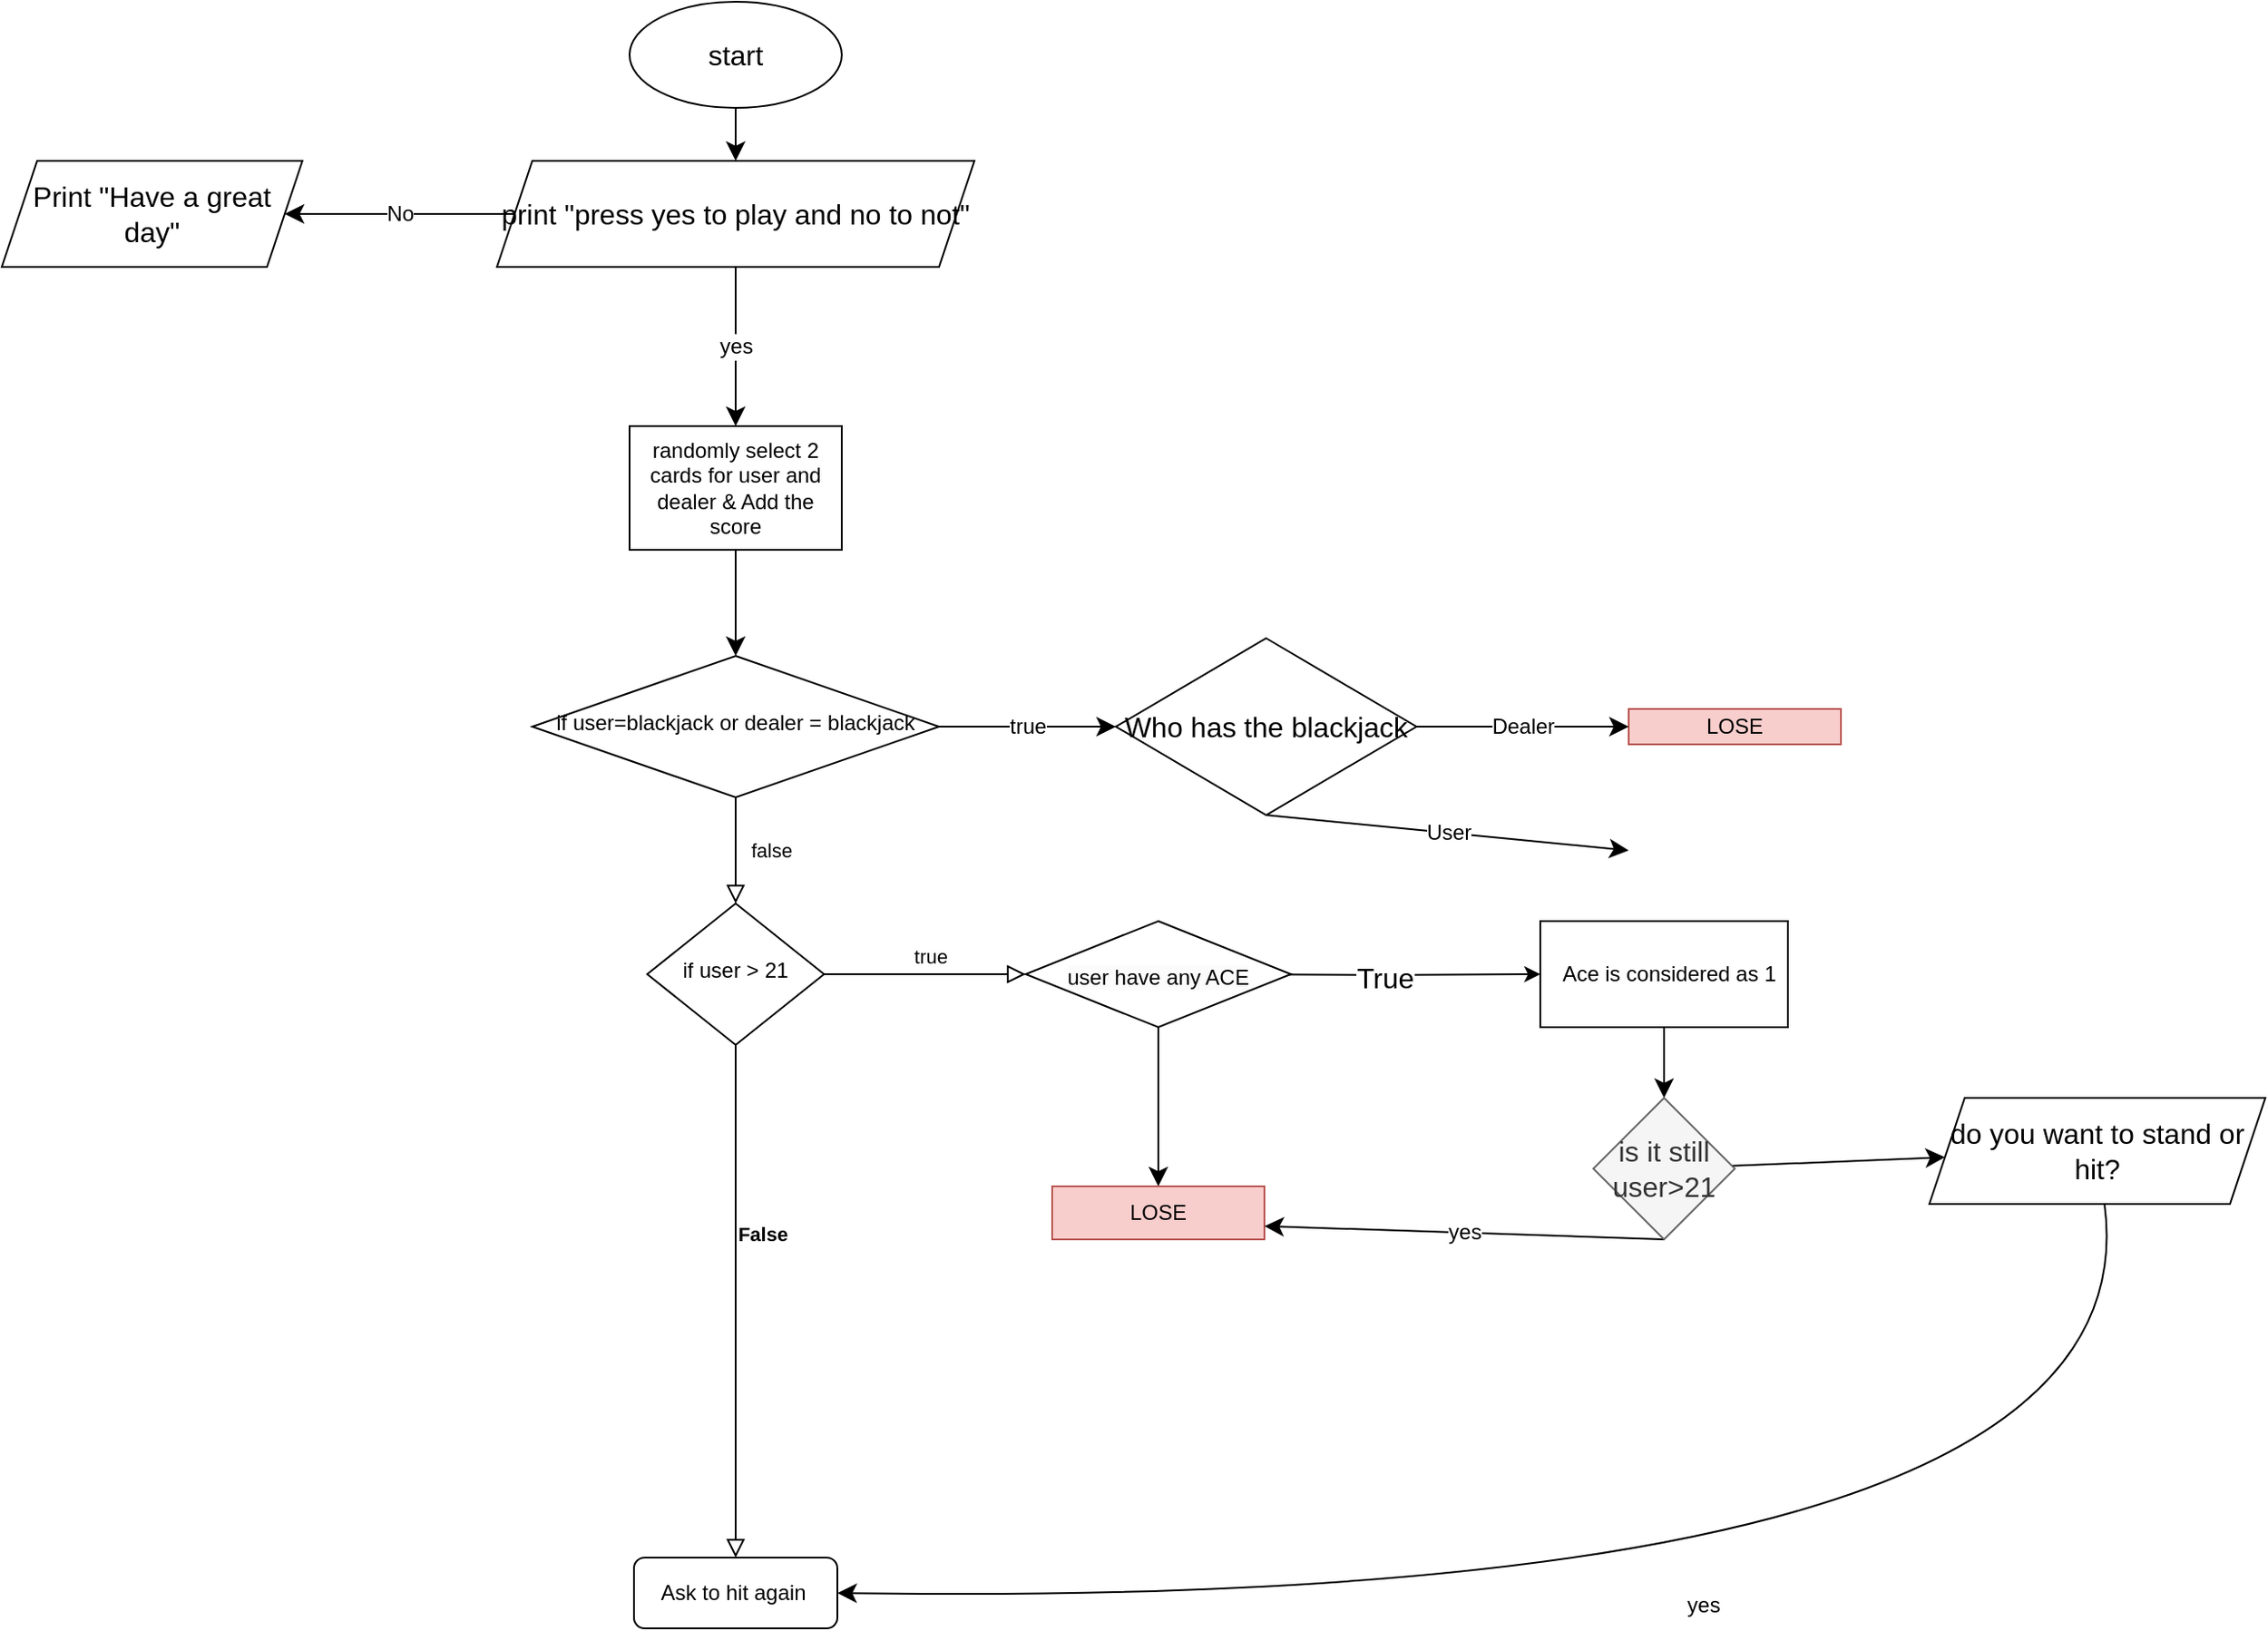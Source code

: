 <mxfile version="22.1.17" type="github">
  <diagram id="C5RBs43oDa-KdzZeNtuy" name="Page-1">
    <mxGraphModel dx="1814" dy="1753" grid="1" gridSize="10" guides="1" tooltips="1" connect="1" arrows="1" fold="1" page="1" pageScale="1" pageWidth="827" pageHeight="1169" math="0" shadow="0">
      <root>
        <mxCell id="WIyWlLk6GJQsqaUBKTNV-0" />
        <mxCell id="WIyWlLk6GJQsqaUBKTNV-1" parent="WIyWlLk6GJQsqaUBKTNV-0" />
        <mxCell id="WIyWlLk6GJQsqaUBKTNV-4" value="false" style="rounded=0;html=1;jettySize=auto;orthogonalLoop=1;fontSize=11;endArrow=block;endFill=0;endSize=8;strokeWidth=1;shadow=0;labelBackgroundColor=none;edgeStyle=orthogonalEdgeStyle;" parent="WIyWlLk6GJQsqaUBKTNV-1" source="WIyWlLk6GJQsqaUBKTNV-6" target="WIyWlLk6GJQsqaUBKTNV-10" edge="1">
          <mxGeometry y="20" relative="1" as="geometry">
            <mxPoint as="offset" />
          </mxGeometry>
        </mxCell>
        <mxCell id="fZTOCJYXv9TFJaALJ5_O-0" value="true" style="edgeStyle=none;curved=1;rounded=0;orthogonalLoop=1;jettySize=auto;html=1;fontSize=12;startSize=8;endSize=8;" parent="WIyWlLk6GJQsqaUBKTNV-1" source="WIyWlLk6GJQsqaUBKTNV-6" edge="1">
          <mxGeometry relative="1" as="geometry">
            <mxPoint x="390" y="210" as="targetPoint" />
            <Array as="points">
              <mxPoint x="350" y="210" />
            </Array>
          </mxGeometry>
        </mxCell>
        <mxCell id="WIyWlLk6GJQsqaUBKTNV-6" value="if user=blackjack or dealer = blackjack" style="rhombus;whiteSpace=wrap;html=1;shadow=0;fontFamily=Helvetica;fontSize=12;align=center;strokeWidth=1;spacing=6;spacingTop=-4;" parent="WIyWlLk6GJQsqaUBKTNV-1" vertex="1">
          <mxGeometry x="60" y="170" width="230" height="80" as="geometry" />
        </mxCell>
        <mxCell id="WIyWlLk6GJQsqaUBKTNV-8" value="&lt;b&gt;False&lt;/b&gt;" style="rounded=0;html=1;jettySize=auto;orthogonalLoop=1;fontSize=11;endArrow=block;endFill=0;endSize=8;strokeWidth=1;shadow=0;labelBackgroundColor=none;edgeStyle=orthogonalEdgeStyle;" parent="WIyWlLk6GJQsqaUBKTNV-1" source="WIyWlLk6GJQsqaUBKTNV-10" target="WIyWlLk6GJQsqaUBKTNV-11" edge="1">
          <mxGeometry x="-0.261" y="15" relative="1" as="geometry">
            <mxPoint as="offset" />
          </mxGeometry>
        </mxCell>
        <mxCell id="WIyWlLk6GJQsqaUBKTNV-9" value="true" style="edgeStyle=orthogonalEdgeStyle;rounded=0;html=1;jettySize=auto;orthogonalLoop=1;fontSize=11;endArrow=block;endFill=0;endSize=8;strokeWidth=1;shadow=0;labelBackgroundColor=none;entryX=0;entryY=0.5;entryDx=0;entryDy=0;" parent="WIyWlLk6GJQsqaUBKTNV-1" source="WIyWlLk6GJQsqaUBKTNV-10" target="f4p6oUIWA1pbFgIaC3UM-1" edge="1">
          <mxGeometry x="0.048" y="10" relative="1" as="geometry">
            <mxPoint as="offset" />
            <mxPoint x="330" y="350" as="targetPoint" />
          </mxGeometry>
        </mxCell>
        <mxCell id="WIyWlLk6GJQsqaUBKTNV-10" value="if user &amp;gt; 21" style="rhombus;whiteSpace=wrap;html=1;shadow=0;fontFamily=Helvetica;fontSize=12;align=center;strokeWidth=1;spacing=6;spacingTop=-4;" parent="WIyWlLk6GJQsqaUBKTNV-1" vertex="1">
          <mxGeometry x="125" y="310" width="100" height="80" as="geometry" />
        </mxCell>
        <mxCell id="WIyWlLk6GJQsqaUBKTNV-11" value="Ask to hit again&amp;nbsp;" style="rounded=1;whiteSpace=wrap;html=1;fontSize=12;glass=0;strokeWidth=1;shadow=0;" parent="WIyWlLk6GJQsqaUBKTNV-1" vertex="1">
          <mxGeometry x="117.5" y="680" width="115" height="40" as="geometry" />
        </mxCell>
        <mxCell id="-vmxAGaNy3Ip-F6INyVo-8" style="edgeStyle=orthogonalEdgeStyle;rounded=0;orthogonalLoop=1;jettySize=auto;html=1;exitX=1;exitY=0.5;exitDx=0;exitDy=0;" parent="WIyWlLk6GJQsqaUBKTNV-1" target="PNmAnyKzpZwrG4b_xcnc-0" edge="1">
          <mxGeometry relative="1" as="geometry">
            <mxPoint x="560" y="320" as="targetPoint" />
            <mxPoint x="450" y="350" as="sourcePoint" />
          </mxGeometry>
        </mxCell>
        <mxCell id="f4p6oUIWA1pbFgIaC3UM-4" value="True" style="edgeLabel;html=1;align=center;verticalAlign=middle;resizable=0;points=[];fontSize=16;" vertex="1" connectable="0" parent="-vmxAGaNy3Ip-F6INyVo-8">
          <mxGeometry x="0.003" y="-1" relative="1" as="geometry">
            <mxPoint y="1" as="offset" />
          </mxGeometry>
        </mxCell>
        <mxCell id="A9qofR3zjfavTWuGErba-2" value="LOSE" style="rounded=0;whiteSpace=wrap;html=1;fillColor=#f8cecc;strokeColor=#b85450;" parent="WIyWlLk6GJQsqaUBKTNV-1" vertex="1">
          <mxGeometry x="680" y="200" width="120" height="20" as="geometry" />
        </mxCell>
        <mxCell id="f4p6oUIWA1pbFgIaC3UM-0" style="edgeStyle=none;curved=1;rounded=0;orthogonalLoop=1;jettySize=auto;html=1;entryX=0.5;entryY=0;entryDx=0;entryDy=0;fontSize=12;startSize=8;endSize=8;" edge="1" parent="WIyWlLk6GJQsqaUBKTNV-1" source="-vmxAGaNy3Ip-F6INyVo-7" target="WIyWlLk6GJQsqaUBKTNV-6">
          <mxGeometry relative="1" as="geometry" />
        </mxCell>
        <mxCell id="-vmxAGaNy3Ip-F6INyVo-7" value="randomly select 2 cards for user and dealer&amp;nbsp;&amp;amp; Add the score" style="rounded=0;whiteSpace=wrap;html=1;" parent="WIyWlLk6GJQsqaUBKTNV-1" vertex="1">
          <mxGeometry x="115" y="40" width="120" height="70" as="geometry" />
        </mxCell>
        <mxCell id="fZTOCJYXv9TFJaALJ5_O-2" value="Dealer" style="edgeStyle=none;curved=1;rounded=0;orthogonalLoop=1;jettySize=auto;html=1;exitX=1;exitY=0.5;exitDx=0;exitDy=0;entryX=0;entryY=0.5;entryDx=0;entryDy=0;fontSize=12;startSize=8;endSize=8;" parent="WIyWlLk6GJQsqaUBKTNV-1" source="fZTOCJYXv9TFJaALJ5_O-1" target="A9qofR3zjfavTWuGErba-2" edge="1">
          <mxGeometry relative="1" as="geometry" />
        </mxCell>
        <mxCell id="fZTOCJYXv9TFJaALJ5_O-3" value="User" style="edgeStyle=none;curved=1;rounded=0;orthogonalLoop=1;jettySize=auto;html=1;exitX=0.5;exitY=1;exitDx=0;exitDy=0;entryX=0;entryY=0.5;entryDx=0;entryDy=0;fontSize=12;startSize=8;endSize=8;" parent="WIyWlLk6GJQsqaUBKTNV-1" source="fZTOCJYXv9TFJaALJ5_O-1" edge="1">
          <mxGeometry x="0.0" relative="1" as="geometry">
            <mxPoint x="680" y="280" as="targetPoint" />
            <Array as="points" />
            <mxPoint as="offset" />
          </mxGeometry>
        </mxCell>
        <mxCell id="fZTOCJYXv9TFJaALJ5_O-1" value="Who has the blackjack" style="rhombus;whiteSpace=wrap;html=1;fontSize=16;" parent="WIyWlLk6GJQsqaUBKTNV-1" vertex="1">
          <mxGeometry x="390" y="160" width="170" height="100" as="geometry" />
        </mxCell>
        <mxCell id="fZTOCJYXv9TFJaALJ5_O-7" style="edgeStyle=none;curved=1;rounded=0;orthogonalLoop=1;jettySize=auto;html=1;entryX=0.5;entryY=0;entryDx=0;entryDy=0;fontSize=12;startSize=8;endSize=8;" parent="WIyWlLk6GJQsqaUBKTNV-1" source="fZTOCJYXv9TFJaALJ5_O-4" target="fZTOCJYXv9TFJaALJ5_O-6" edge="1">
          <mxGeometry relative="1" as="geometry" />
        </mxCell>
        <mxCell id="fZTOCJYXv9TFJaALJ5_O-4" value="start" style="ellipse;whiteSpace=wrap;html=1;fontSize=16;" parent="WIyWlLk6GJQsqaUBKTNV-1" vertex="1">
          <mxGeometry x="115" y="-200" width="120" height="60" as="geometry" />
        </mxCell>
        <mxCell id="f4p6oUIWA1pbFgIaC3UM-10" style="edgeStyle=none;curved=1;rounded=0;orthogonalLoop=1;jettySize=auto;html=1;fontSize=12;startSize=8;endSize=8;" edge="1" parent="WIyWlLk6GJQsqaUBKTNV-1" source="PNmAnyKzpZwrG4b_xcnc-0" target="f4p6oUIWA1pbFgIaC3UM-11">
          <mxGeometry relative="1" as="geometry">
            <mxPoint x="700" y="450" as="targetPoint" />
          </mxGeometry>
        </mxCell>
        <mxCell id="PNmAnyKzpZwrG4b_xcnc-0" value="&amp;nbsp; Ace is considered as 1" style="rounded=0;whiteSpace=wrap;html=1;" parent="WIyWlLk6GJQsqaUBKTNV-1" vertex="1">
          <mxGeometry x="630" y="320" width="140" height="60" as="geometry" />
        </mxCell>
        <mxCell id="fZTOCJYXv9TFJaALJ5_O-8" value="No" style="edgeStyle=none;curved=1;rounded=0;orthogonalLoop=1;jettySize=auto;html=1;fontSize=12;startSize=8;endSize=8;" parent="WIyWlLk6GJQsqaUBKTNV-1" source="fZTOCJYXv9TFJaALJ5_O-6" edge="1">
          <mxGeometry relative="1" as="geometry">
            <mxPoint x="-80" y="-80" as="targetPoint" />
          </mxGeometry>
        </mxCell>
        <mxCell id="fZTOCJYXv9TFJaALJ5_O-12" value="yes&lt;br&gt;" style="edgeStyle=none;curved=1;rounded=0;orthogonalLoop=1;jettySize=auto;html=1;entryX=0.5;entryY=0;entryDx=0;entryDy=0;fontSize=12;startSize=8;endSize=8;" parent="WIyWlLk6GJQsqaUBKTNV-1" source="fZTOCJYXv9TFJaALJ5_O-6" target="-vmxAGaNy3Ip-F6INyVo-7" edge="1">
          <mxGeometry relative="1" as="geometry">
            <mxPoint x="175" y="30" as="targetPoint" />
          </mxGeometry>
        </mxCell>
        <mxCell id="fZTOCJYXv9TFJaALJ5_O-6" value="print &quot;press yes to play and no to not&quot;" style="shape=parallelogram;perimeter=parallelogramPerimeter;whiteSpace=wrap;html=1;fixedSize=1;fontSize=16;" parent="WIyWlLk6GJQsqaUBKTNV-1" vertex="1">
          <mxGeometry x="40" y="-110" width="270" height="60" as="geometry" />
        </mxCell>
        <mxCell id="fZTOCJYXv9TFJaALJ5_O-10" value="Print &quot;Have a great day&quot;" style="shape=parallelogram;perimeter=parallelogramPerimeter;whiteSpace=wrap;html=1;fixedSize=1;fontSize=16;" parent="WIyWlLk6GJQsqaUBKTNV-1" vertex="1">
          <mxGeometry x="-240" y="-110" width="170" height="60" as="geometry" />
        </mxCell>
        <mxCell id="f4p6oUIWA1pbFgIaC3UM-9" style="edgeStyle=none;curved=1;rounded=0;orthogonalLoop=1;jettySize=auto;html=1;entryX=0.5;entryY=0;entryDx=0;entryDy=0;fontSize=12;startSize=8;endSize=8;" edge="1" parent="WIyWlLk6GJQsqaUBKTNV-1" source="f4p6oUIWA1pbFgIaC3UM-1" target="f4p6oUIWA1pbFgIaC3UM-6">
          <mxGeometry relative="1" as="geometry" />
        </mxCell>
        <mxCell id="f4p6oUIWA1pbFgIaC3UM-1" value="&lt;span style=&quot;color: rgb(0, 0, 0); font-family: Helvetica; font-size: 12px; font-style: normal; font-variant-ligatures: normal; font-variant-caps: normal; font-weight: 400; letter-spacing: normal; orphans: 2; text-align: center; text-indent: 0px; text-transform: none; widows: 2; word-spacing: 0px; -webkit-text-stroke-width: 0px; background-color: rgb(251, 251, 251); text-decoration-thickness: initial; text-decoration-style: initial; text-decoration-color: initial; float: none; display: inline !important;&quot;&gt;user have any ACE&lt;/span&gt;" style="rhombus;whiteSpace=wrap;html=1;fontSize=16;rounded=0;" vertex="1" parent="WIyWlLk6GJQsqaUBKTNV-1">
          <mxGeometry x="339" y="320" width="150" height="60" as="geometry" />
        </mxCell>
        <mxCell id="f4p6oUIWA1pbFgIaC3UM-6" value="LOSE" style="rounded=0;whiteSpace=wrap;html=1;fillColor=#f8cecc;strokeColor=#b85450;" vertex="1" parent="WIyWlLk6GJQsqaUBKTNV-1">
          <mxGeometry x="354" y="470" width="120" height="30" as="geometry" />
        </mxCell>
        <mxCell id="f4p6oUIWA1pbFgIaC3UM-13" value="yes&lt;br&gt;" style="edgeStyle=none;curved=1;rounded=0;orthogonalLoop=1;jettySize=auto;html=1;fontSize=12;startSize=8;endSize=8;exitX=0.5;exitY=1;exitDx=0;exitDy=0;entryX=1;entryY=0.75;entryDx=0;entryDy=0;" edge="1" parent="WIyWlLk6GJQsqaUBKTNV-1" source="f4p6oUIWA1pbFgIaC3UM-11" target="f4p6oUIWA1pbFgIaC3UM-6">
          <mxGeometry relative="1" as="geometry">
            <mxPoint x="520" y="570" as="targetPoint" />
          </mxGeometry>
        </mxCell>
        <mxCell id="f4p6oUIWA1pbFgIaC3UM-14" style="edgeStyle=none;curved=1;rounded=0;orthogonalLoop=1;jettySize=auto;html=1;fontSize=12;startSize=8;endSize=8;" edge="1" parent="WIyWlLk6GJQsqaUBKTNV-1" source="f4p6oUIWA1pbFgIaC3UM-11" target="f4p6oUIWA1pbFgIaC3UM-15">
          <mxGeometry relative="1" as="geometry">
            <mxPoint x="780" y="450" as="targetPoint" />
          </mxGeometry>
        </mxCell>
        <mxCell id="f4p6oUIWA1pbFgIaC3UM-11" value="is it still user&amp;gt;21" style="rhombus;whiteSpace=wrap;html=1;fontSize=16;fillColor=#f5f5f5;fontColor=#333333;strokeColor=#666666;" vertex="1" parent="WIyWlLk6GJQsqaUBKTNV-1">
          <mxGeometry x="660" y="420" width="80" height="80" as="geometry" />
        </mxCell>
        <mxCell id="f4p6oUIWA1pbFgIaC3UM-19" value="yes&lt;br&gt;" style="edgeStyle=none;curved=1;rounded=0;orthogonalLoop=1;jettySize=auto;html=1;entryX=1;entryY=0.5;entryDx=0;entryDy=0;fontSize=12;startSize=8;endSize=8;" edge="1" parent="WIyWlLk6GJQsqaUBKTNV-1" source="f4p6oUIWA1pbFgIaC3UM-15" target="WIyWlLk6GJQsqaUBKTNV-11">
          <mxGeometry relative="1" as="geometry">
            <Array as="points">
              <mxPoint x="980" y="710" />
            </Array>
          </mxGeometry>
        </mxCell>
        <mxCell id="f4p6oUIWA1pbFgIaC3UM-15" value="do you want to stand or hit?" style="shape=parallelogram;perimeter=parallelogramPerimeter;whiteSpace=wrap;html=1;fixedSize=1;fontSize=16;" vertex="1" parent="WIyWlLk6GJQsqaUBKTNV-1">
          <mxGeometry x="850" y="420" width="190" height="60" as="geometry" />
        </mxCell>
      </root>
    </mxGraphModel>
  </diagram>
</mxfile>

